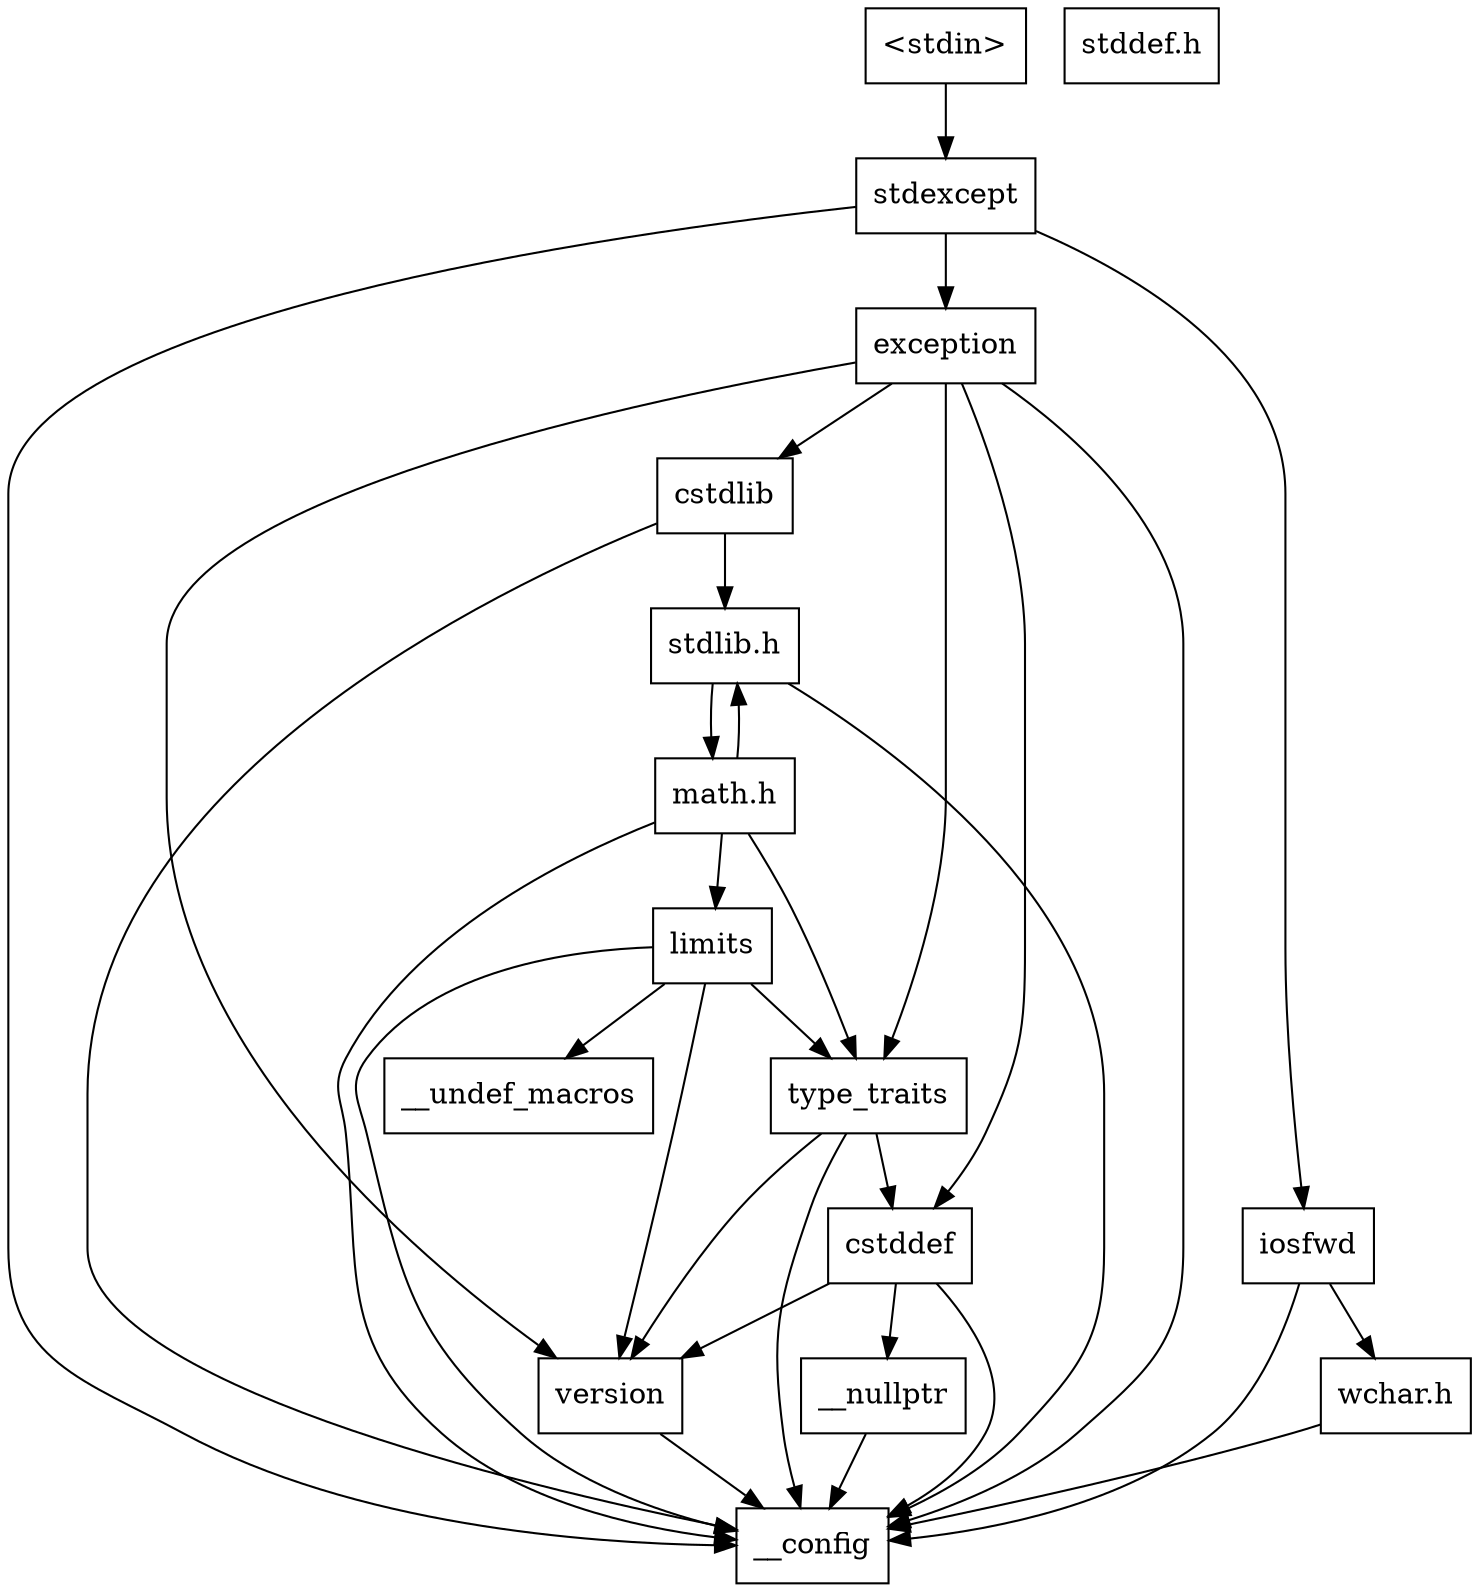 digraph "dependencies" {
  header_0 [ shape="box", label="\<stdin\>" ];
  header_1 [ shape="box", label="stdexcept" ];
  header_11 [ shape="box", label="exception" ];
  header_12 [ shape="box", label="cstddef" ];
  header_13 [ shape="box", label="version" ];
  header_16 [ shape="box", label="__nullptr" ];
  header_17 [ shape="box", label="cstdlib" ];
  header_18 [ shape="box", label="stdlib.h" ];
  header_2 [ shape="box", label="__config" ];
  header_21 [ shape="box", label="stddef.h" ];
  header_52 [ shape="box", label="math.h" ];
  header_64 [ shape="box", label="type_traits" ];
  header_65 [ shape="box", label="limits" ];
  header_66 [ shape="box", label="__undef_macros" ];
  header_67 [ shape="box", label="iosfwd" ];
  header_68 [ shape="box", label="wchar.h" ];
  header_68 -> header_2;
  header_0 -> header_1;
  header_1 -> header_2;
  header_1 -> header_11;
  header_1 -> header_67;
  header_52 -> header_18;
  header_52 -> header_2;
  header_52 -> header_64;
  header_52 -> header_65;
  header_16 -> header_2;
  header_17 -> header_18;
  header_17 -> header_2;
  header_11 -> header_17;
  header_11 -> header_2;
  header_11 -> header_64;
  header_11 -> header_12;
  header_11 -> header_13;
  header_12 -> header_16;
  header_12 -> header_2;
  header_12 -> header_13;
  header_13 -> header_2;
  header_18 -> header_52;
  header_18 -> header_2;
  header_65 -> header_13;
  header_65 -> header_2;
  header_65 -> header_64;
  header_65 -> header_66;
  header_67 -> header_68;
  header_67 -> header_2;
  header_64 -> header_2;
  header_64 -> header_12;
  header_64 -> header_13;
}